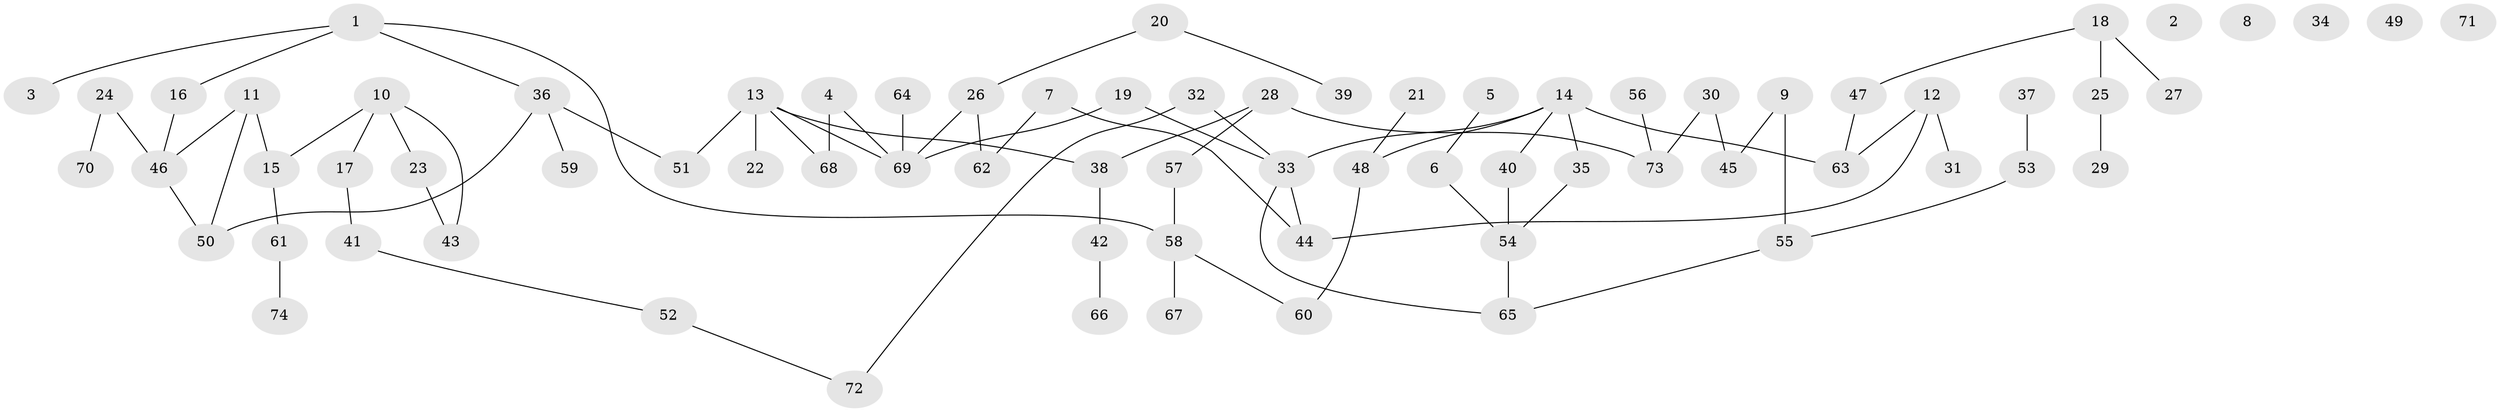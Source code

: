 // Generated by graph-tools (version 1.1) at 2025/33/03/09/25 02:33:34]
// undirected, 74 vertices, 80 edges
graph export_dot {
graph [start="1"]
  node [color=gray90,style=filled];
  1;
  2;
  3;
  4;
  5;
  6;
  7;
  8;
  9;
  10;
  11;
  12;
  13;
  14;
  15;
  16;
  17;
  18;
  19;
  20;
  21;
  22;
  23;
  24;
  25;
  26;
  27;
  28;
  29;
  30;
  31;
  32;
  33;
  34;
  35;
  36;
  37;
  38;
  39;
  40;
  41;
  42;
  43;
  44;
  45;
  46;
  47;
  48;
  49;
  50;
  51;
  52;
  53;
  54;
  55;
  56;
  57;
  58;
  59;
  60;
  61;
  62;
  63;
  64;
  65;
  66;
  67;
  68;
  69;
  70;
  71;
  72;
  73;
  74;
  1 -- 3;
  1 -- 16;
  1 -- 36;
  1 -- 58;
  4 -- 68;
  4 -- 69;
  5 -- 6;
  6 -- 54;
  7 -- 44;
  7 -- 62;
  9 -- 45;
  9 -- 55;
  10 -- 15;
  10 -- 17;
  10 -- 23;
  10 -- 43;
  11 -- 15;
  11 -- 46;
  11 -- 50;
  12 -- 31;
  12 -- 44;
  12 -- 63;
  13 -- 22;
  13 -- 38;
  13 -- 51;
  13 -- 68;
  13 -- 69;
  14 -- 33;
  14 -- 35;
  14 -- 40;
  14 -- 48;
  14 -- 63;
  15 -- 61;
  16 -- 46;
  17 -- 41;
  18 -- 25;
  18 -- 27;
  18 -- 47;
  19 -- 33;
  19 -- 69;
  20 -- 26;
  20 -- 39;
  21 -- 48;
  23 -- 43;
  24 -- 46;
  24 -- 70;
  25 -- 29;
  26 -- 62;
  26 -- 69;
  28 -- 38;
  28 -- 57;
  28 -- 73;
  30 -- 45;
  30 -- 73;
  32 -- 33;
  32 -- 72;
  33 -- 44;
  33 -- 65;
  35 -- 54;
  36 -- 50;
  36 -- 51;
  36 -- 59;
  37 -- 53;
  38 -- 42;
  40 -- 54;
  41 -- 52;
  42 -- 66;
  46 -- 50;
  47 -- 63;
  48 -- 60;
  52 -- 72;
  53 -- 55;
  54 -- 65;
  55 -- 65;
  56 -- 73;
  57 -- 58;
  58 -- 60;
  58 -- 67;
  61 -- 74;
  64 -- 69;
}
